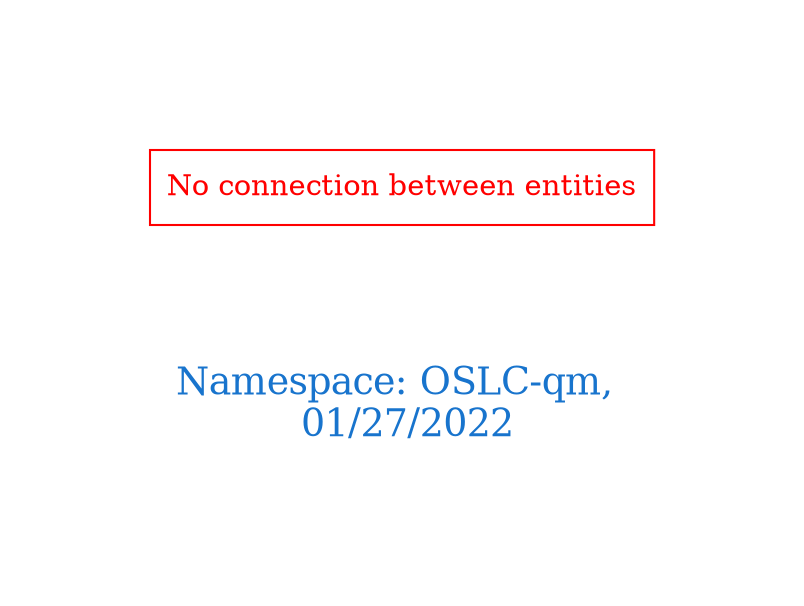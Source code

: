 digraph OGIT_ontology {
 graph [ rankdir= LR,pad=1 
fontsize = 18,
fontcolor= dodgerblue3,label = "\n\n\nNamespace: OSLC-qm, \n 01/27/2022"];
node[shape=polygon];
edge [  color="gray81"];

"No connection between entities" [fontcolor = "red",color="red", shape="polygon"]
}
